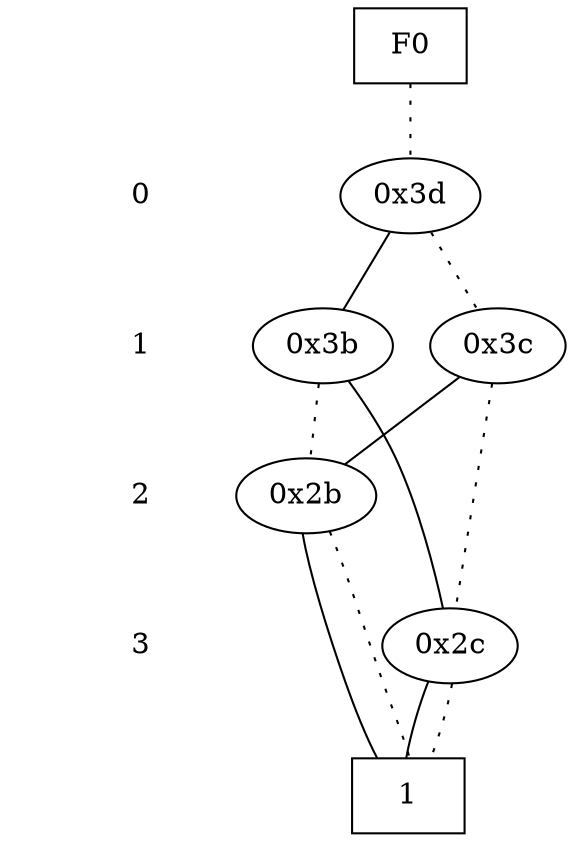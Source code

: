 digraph "DD" {
size = "7.5,10"
center = true;
edge [dir = none];
{ node [shape = plaintext];
  edge [style = invis];
  "CONST NODES" [style = invis];
" 0 " -> " 1 " -> " 2 " -> " 3 " -> "CONST NODES"; 
}
{ rank = same; node [shape = box]; edge [style = invis];
"F0"; }
{ rank = same; " 0 ";
"0x3d";
}
{ rank = same; " 1 ";
"0x3c";
"0x3b";
}
{ rank = same; " 2 ";
"0x2b";
}
{ rank = same; " 3 ";
"0x2c";
}
{ rank = same; "CONST NODES";
{ node [shape = box]; "0x25";
}
}
"F0" -> "0x3d" [style = dotted];
"0x3d" -> "0x3b";
"0x3d" -> "0x3c" [style = dotted];
"0x3c" -> "0x2b";
"0x3c" -> "0x2c" [style = dotted];
"0x3b" -> "0x2c";
"0x3b" -> "0x2b" [style = dotted];
"0x2b" -> "0x25";
"0x2b" -> "0x25" [style = dotted];
"0x2c" -> "0x25";
"0x2c" -> "0x25" [style = dotted];
"0x25" [label = "1"];
}
